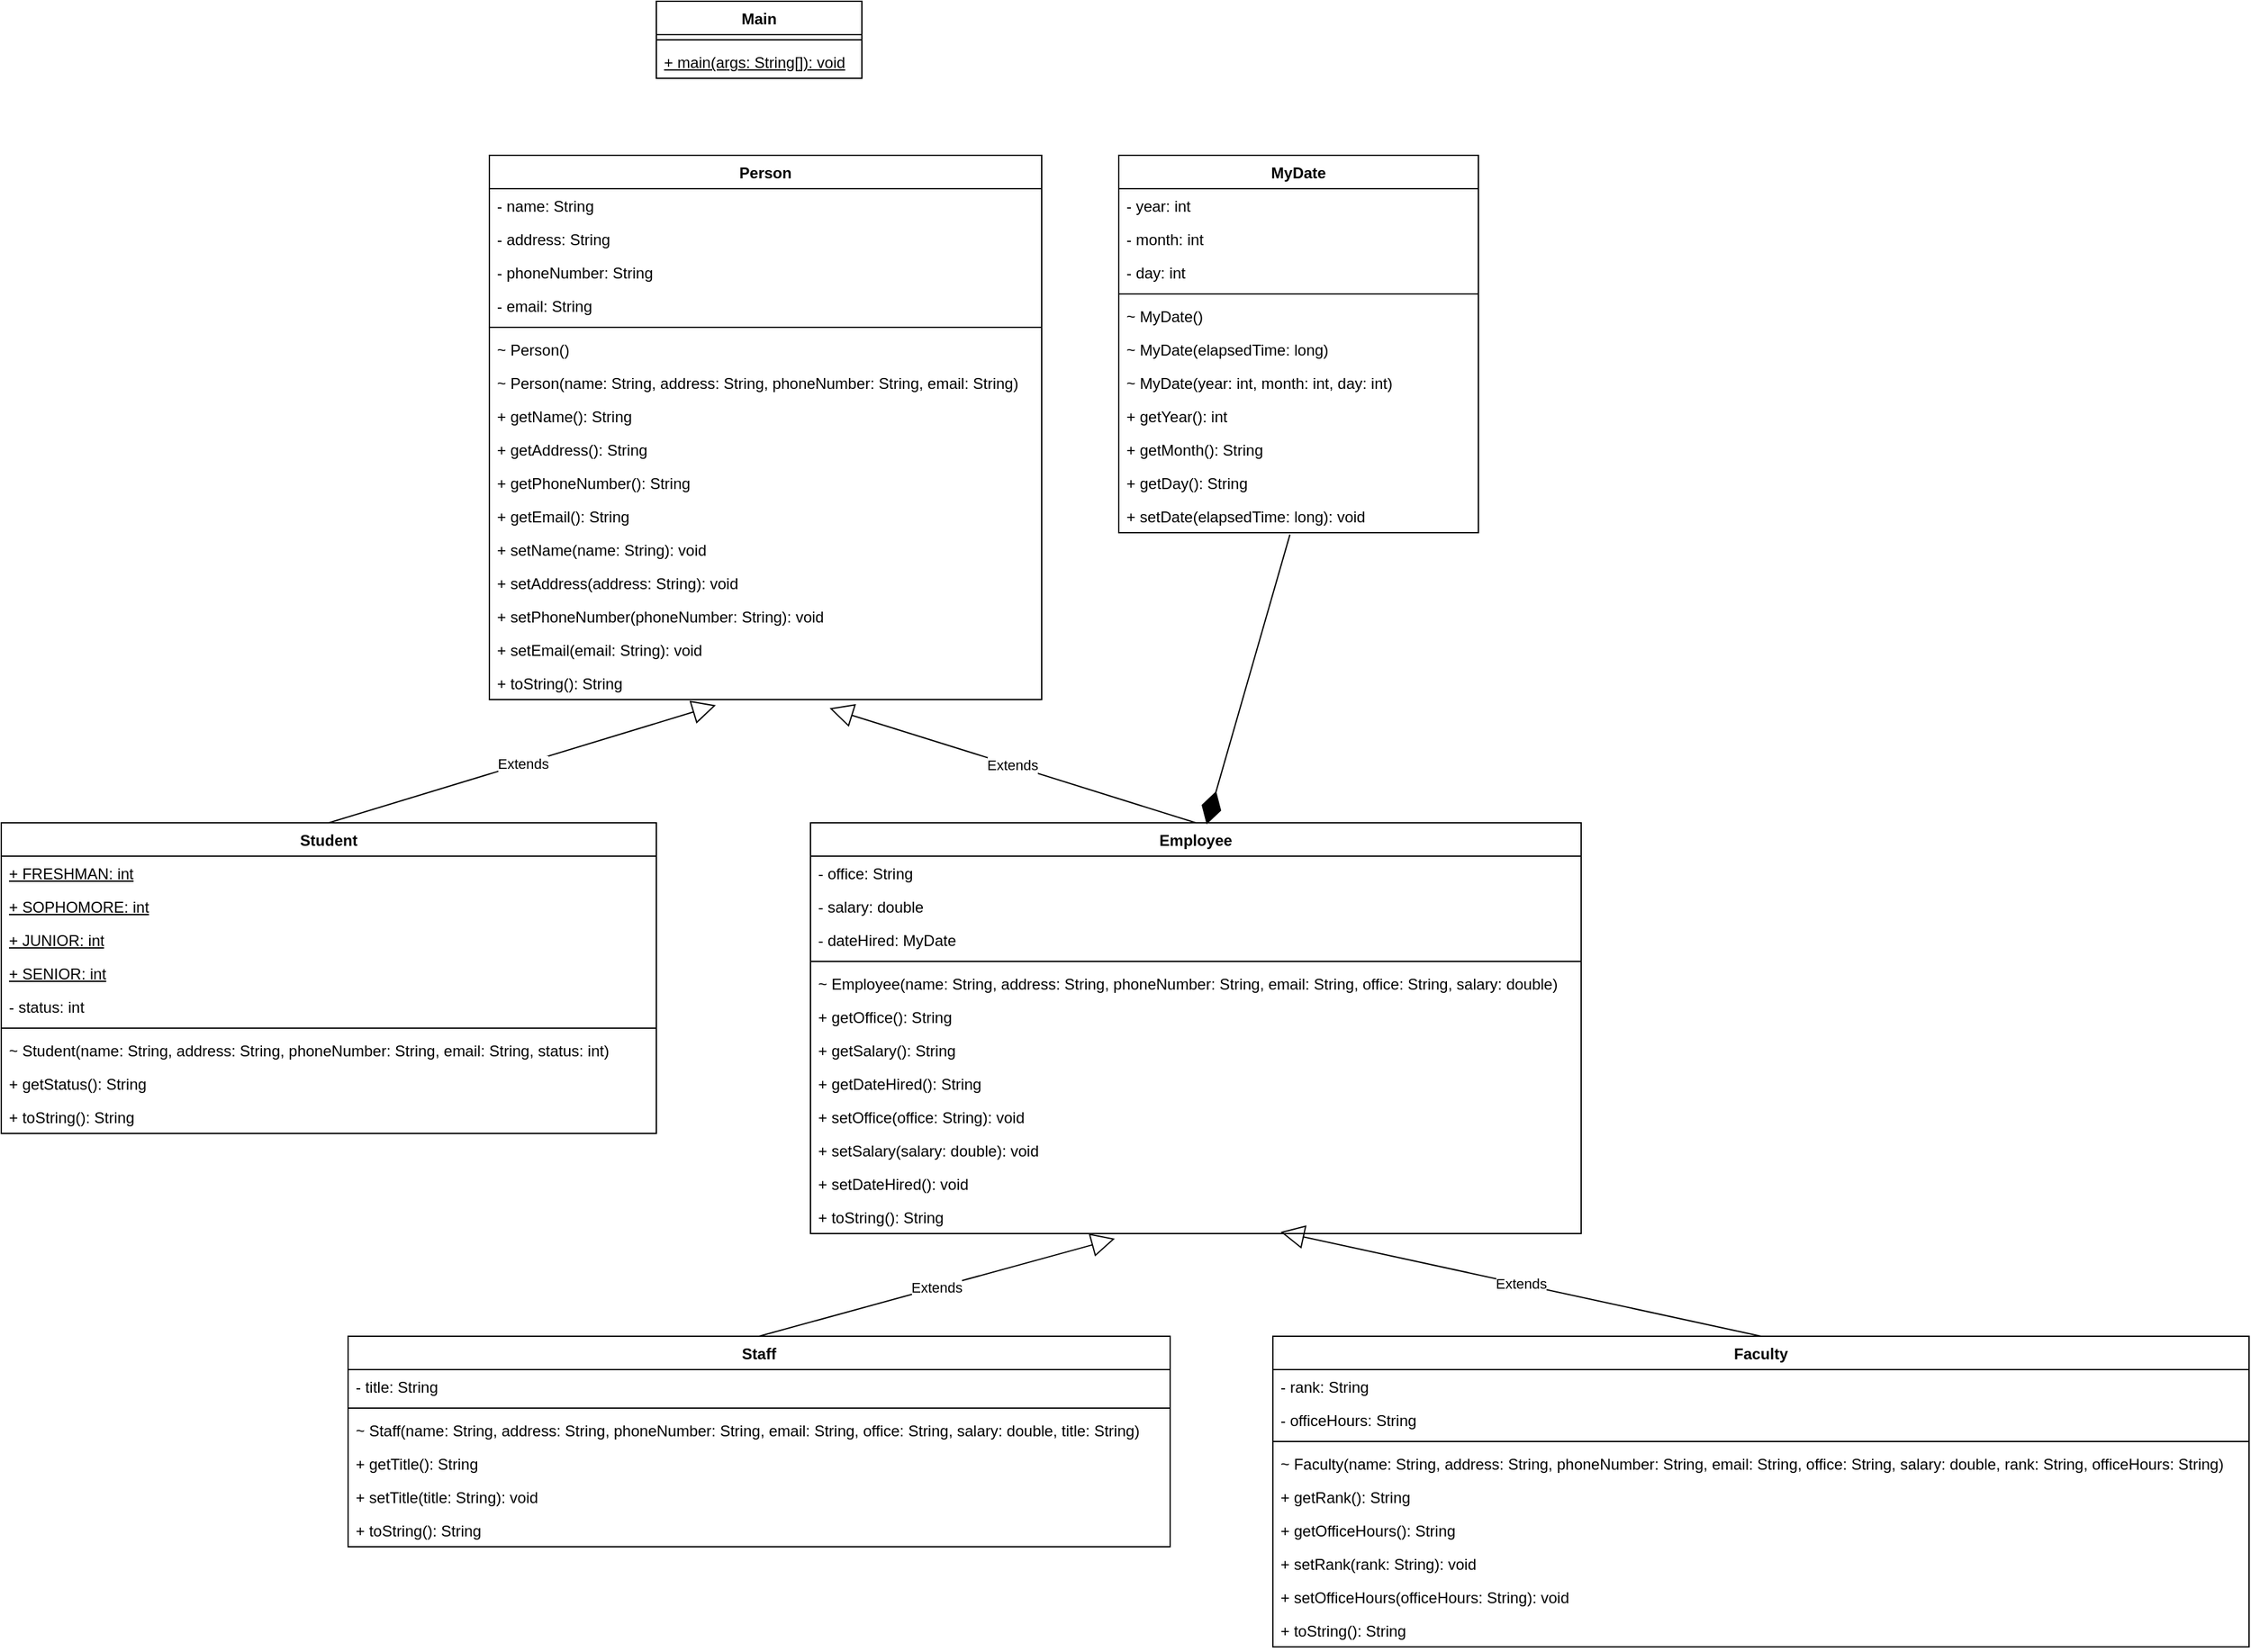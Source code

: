 <mxfile version="22.1.0" type="github">
  <diagram id="C5RBs43oDa-KdzZeNtuy" name="Page-1">
    <mxGraphModel dx="3827" dy="2789" grid="1" gridSize="10" guides="1" tooltips="1" connect="1" arrows="1" fold="1" page="1" pageScale="1" pageWidth="827" pageHeight="1169" math="0" shadow="0">
      <root>
        <mxCell id="WIyWlLk6GJQsqaUBKTNV-0" />
        <mxCell id="WIyWlLk6GJQsqaUBKTNV-1" parent="WIyWlLk6GJQsqaUBKTNV-0" />
        <mxCell id="v9OmVs_Q9P1-ccWRNKSH-2" value="Main" style="swimlane;fontStyle=1;align=center;verticalAlign=top;childLayout=stackLayout;horizontal=1;startSize=26;horizontalStack=0;resizeParent=1;resizeParentMax=0;resizeLast=0;collapsible=1;marginBottom=0;whiteSpace=wrap;html=1;" vertex="1" parent="WIyWlLk6GJQsqaUBKTNV-1">
          <mxGeometry x="280" y="-1160" width="160" height="60" as="geometry" />
        </mxCell>
        <mxCell id="v9OmVs_Q9P1-ccWRNKSH-4" value="" style="line;strokeWidth=1;fillColor=none;align=left;verticalAlign=middle;spacingTop=-1;spacingLeft=3;spacingRight=3;rotatable=0;labelPosition=right;points=[];portConstraint=eastwest;strokeColor=inherit;" vertex="1" parent="v9OmVs_Q9P1-ccWRNKSH-2">
          <mxGeometry y="26" width="160" height="8" as="geometry" />
        </mxCell>
        <mxCell id="v9OmVs_Q9P1-ccWRNKSH-5" value="&lt;u&gt;+ main(args: String[]): void&lt;/u&gt;" style="text;strokeColor=none;fillColor=none;align=left;verticalAlign=top;spacingLeft=4;spacingRight=4;overflow=hidden;rotatable=0;points=[[0,0.5],[1,0.5]];portConstraint=eastwest;whiteSpace=wrap;html=1;" vertex="1" parent="v9OmVs_Q9P1-ccWRNKSH-2">
          <mxGeometry y="34" width="160" height="26" as="geometry" />
        </mxCell>
        <mxCell id="v9OmVs_Q9P1-ccWRNKSH-7" value="MyDate" style="swimlane;fontStyle=1;align=center;verticalAlign=top;childLayout=stackLayout;horizontal=1;startSize=26;horizontalStack=0;resizeParent=1;resizeParentMax=0;resizeLast=0;collapsible=1;marginBottom=0;whiteSpace=wrap;html=1;" vertex="1" parent="WIyWlLk6GJQsqaUBKTNV-1">
          <mxGeometry x="640" y="-1040" width="280" height="294" as="geometry" />
        </mxCell>
        <mxCell id="v9OmVs_Q9P1-ccWRNKSH-8" value="- year: int" style="text;strokeColor=none;fillColor=none;align=left;verticalAlign=top;spacingLeft=4;spacingRight=4;overflow=hidden;rotatable=0;points=[[0,0.5],[1,0.5]];portConstraint=eastwest;whiteSpace=wrap;html=1;" vertex="1" parent="v9OmVs_Q9P1-ccWRNKSH-7">
          <mxGeometry y="26" width="280" height="26" as="geometry" />
        </mxCell>
        <mxCell id="v9OmVs_Q9P1-ccWRNKSH-11" value="- month: int" style="text;strokeColor=none;fillColor=none;align=left;verticalAlign=top;spacingLeft=4;spacingRight=4;overflow=hidden;rotatable=0;points=[[0,0.5],[1,0.5]];portConstraint=eastwest;whiteSpace=wrap;html=1;" vertex="1" parent="v9OmVs_Q9P1-ccWRNKSH-7">
          <mxGeometry y="52" width="280" height="26" as="geometry" />
        </mxCell>
        <mxCell id="v9OmVs_Q9P1-ccWRNKSH-12" value="- day: int" style="text;strokeColor=none;fillColor=none;align=left;verticalAlign=top;spacingLeft=4;spacingRight=4;overflow=hidden;rotatable=0;points=[[0,0.5],[1,0.5]];portConstraint=eastwest;whiteSpace=wrap;html=1;" vertex="1" parent="v9OmVs_Q9P1-ccWRNKSH-7">
          <mxGeometry y="78" width="280" height="26" as="geometry" />
        </mxCell>
        <mxCell id="v9OmVs_Q9P1-ccWRNKSH-9" value="" style="line;strokeWidth=1;fillColor=none;align=left;verticalAlign=middle;spacingTop=-1;spacingLeft=3;spacingRight=3;rotatable=0;labelPosition=right;points=[];portConstraint=eastwest;strokeColor=inherit;" vertex="1" parent="v9OmVs_Q9P1-ccWRNKSH-7">
          <mxGeometry y="104" width="280" height="8" as="geometry" />
        </mxCell>
        <mxCell id="v9OmVs_Q9P1-ccWRNKSH-10" value="~ MyDate()" style="text;strokeColor=none;fillColor=none;align=left;verticalAlign=top;spacingLeft=4;spacingRight=4;overflow=hidden;rotatable=0;points=[[0,0.5],[1,0.5]];portConstraint=eastwest;whiteSpace=wrap;html=1;" vertex="1" parent="v9OmVs_Q9P1-ccWRNKSH-7">
          <mxGeometry y="112" width="280" height="26" as="geometry" />
        </mxCell>
        <mxCell id="v9OmVs_Q9P1-ccWRNKSH-13" value="~ MyDate(elapsedTime: long)" style="text;strokeColor=none;fillColor=none;align=left;verticalAlign=top;spacingLeft=4;spacingRight=4;overflow=hidden;rotatable=0;points=[[0,0.5],[1,0.5]];portConstraint=eastwest;whiteSpace=wrap;html=1;" vertex="1" parent="v9OmVs_Q9P1-ccWRNKSH-7">
          <mxGeometry y="138" width="280" height="26" as="geometry" />
        </mxCell>
        <mxCell id="v9OmVs_Q9P1-ccWRNKSH-14" value="~ MyDate(year: int, month: int, day: int)" style="text;strokeColor=none;fillColor=none;align=left;verticalAlign=top;spacingLeft=4;spacingRight=4;overflow=hidden;rotatable=0;points=[[0,0.5],[1,0.5]];portConstraint=eastwest;whiteSpace=wrap;html=1;" vertex="1" parent="v9OmVs_Q9P1-ccWRNKSH-7">
          <mxGeometry y="164" width="280" height="26" as="geometry" />
        </mxCell>
        <mxCell id="v9OmVs_Q9P1-ccWRNKSH-15" value="+ getYear(): int" style="text;strokeColor=none;fillColor=none;align=left;verticalAlign=top;spacingLeft=4;spacingRight=4;overflow=hidden;rotatable=0;points=[[0,0.5],[1,0.5]];portConstraint=eastwest;whiteSpace=wrap;html=1;" vertex="1" parent="v9OmVs_Q9P1-ccWRNKSH-7">
          <mxGeometry y="190" width="280" height="26" as="geometry" />
        </mxCell>
        <mxCell id="v9OmVs_Q9P1-ccWRNKSH-16" value="+ getMonth(): String" style="text;strokeColor=none;fillColor=none;align=left;verticalAlign=top;spacingLeft=4;spacingRight=4;overflow=hidden;rotatable=0;points=[[0,0.5],[1,0.5]];portConstraint=eastwest;whiteSpace=wrap;html=1;" vertex="1" parent="v9OmVs_Q9P1-ccWRNKSH-7">
          <mxGeometry y="216" width="280" height="26" as="geometry" />
        </mxCell>
        <mxCell id="v9OmVs_Q9P1-ccWRNKSH-17" value="+ getDay(): String" style="text;strokeColor=none;fillColor=none;align=left;verticalAlign=top;spacingLeft=4;spacingRight=4;overflow=hidden;rotatable=0;points=[[0,0.5],[1,0.5]];portConstraint=eastwest;whiteSpace=wrap;html=1;" vertex="1" parent="v9OmVs_Q9P1-ccWRNKSH-7">
          <mxGeometry y="242" width="280" height="26" as="geometry" />
        </mxCell>
        <mxCell id="v9OmVs_Q9P1-ccWRNKSH-18" value="+ setDate(elapsedTime: long): void" style="text;strokeColor=none;fillColor=none;align=left;verticalAlign=top;spacingLeft=4;spacingRight=4;overflow=hidden;rotatable=0;points=[[0,0.5],[1,0.5]];portConstraint=eastwest;whiteSpace=wrap;html=1;" vertex="1" parent="v9OmVs_Q9P1-ccWRNKSH-7">
          <mxGeometry y="268" width="280" height="26" as="geometry" />
        </mxCell>
        <mxCell id="v9OmVs_Q9P1-ccWRNKSH-20" value="Person" style="swimlane;fontStyle=1;align=center;verticalAlign=top;childLayout=stackLayout;horizontal=1;startSize=26;horizontalStack=0;resizeParent=1;resizeParentMax=0;resizeLast=0;collapsible=1;marginBottom=0;whiteSpace=wrap;html=1;" vertex="1" parent="WIyWlLk6GJQsqaUBKTNV-1">
          <mxGeometry x="150" y="-1040" width="430" height="424" as="geometry" />
        </mxCell>
        <mxCell id="v9OmVs_Q9P1-ccWRNKSH-21" value="- name: String" style="text;strokeColor=none;fillColor=none;align=left;verticalAlign=top;spacingLeft=4;spacingRight=4;overflow=hidden;rotatable=0;points=[[0,0.5],[1,0.5]];portConstraint=eastwest;whiteSpace=wrap;html=1;" vertex="1" parent="v9OmVs_Q9P1-ccWRNKSH-20">
          <mxGeometry y="26" width="430" height="26" as="geometry" />
        </mxCell>
        <mxCell id="v9OmVs_Q9P1-ccWRNKSH-24" value="- address: String" style="text;strokeColor=none;fillColor=none;align=left;verticalAlign=top;spacingLeft=4;spacingRight=4;overflow=hidden;rotatable=0;points=[[0,0.5],[1,0.5]];portConstraint=eastwest;whiteSpace=wrap;html=1;" vertex="1" parent="v9OmVs_Q9P1-ccWRNKSH-20">
          <mxGeometry y="52" width="430" height="26" as="geometry" />
        </mxCell>
        <mxCell id="v9OmVs_Q9P1-ccWRNKSH-26" value="- phoneNumber: String" style="text;strokeColor=none;fillColor=none;align=left;verticalAlign=top;spacingLeft=4;spacingRight=4;overflow=hidden;rotatable=0;points=[[0,0.5],[1,0.5]];portConstraint=eastwest;whiteSpace=wrap;html=1;" vertex="1" parent="v9OmVs_Q9P1-ccWRNKSH-20">
          <mxGeometry y="78" width="430" height="26" as="geometry" />
        </mxCell>
        <mxCell id="v9OmVs_Q9P1-ccWRNKSH-25" value="- email: String" style="text;strokeColor=none;fillColor=none;align=left;verticalAlign=top;spacingLeft=4;spacingRight=4;overflow=hidden;rotatable=0;points=[[0,0.5],[1,0.5]];portConstraint=eastwest;whiteSpace=wrap;html=1;" vertex="1" parent="v9OmVs_Q9P1-ccWRNKSH-20">
          <mxGeometry y="104" width="430" height="26" as="geometry" />
        </mxCell>
        <mxCell id="v9OmVs_Q9P1-ccWRNKSH-22" value="" style="line;strokeWidth=1;fillColor=none;align=left;verticalAlign=middle;spacingTop=-1;spacingLeft=3;spacingRight=3;rotatable=0;labelPosition=right;points=[];portConstraint=eastwest;strokeColor=inherit;" vertex="1" parent="v9OmVs_Q9P1-ccWRNKSH-20">
          <mxGeometry y="130" width="430" height="8" as="geometry" />
        </mxCell>
        <mxCell id="v9OmVs_Q9P1-ccWRNKSH-23" value="~ Person()" style="text;strokeColor=none;fillColor=none;align=left;verticalAlign=top;spacingLeft=4;spacingRight=4;overflow=hidden;rotatable=0;points=[[0,0.5],[1,0.5]];portConstraint=eastwest;whiteSpace=wrap;html=1;" vertex="1" parent="v9OmVs_Q9P1-ccWRNKSH-20">
          <mxGeometry y="138" width="430" height="26" as="geometry" />
        </mxCell>
        <mxCell id="v9OmVs_Q9P1-ccWRNKSH-27" value="~ Person(name: String, address: String, phoneNumber: String, email: String)" style="text;strokeColor=none;fillColor=none;align=left;verticalAlign=top;spacingLeft=4;spacingRight=4;overflow=hidden;rotatable=0;points=[[0,0.5],[1,0.5]];portConstraint=eastwest;whiteSpace=wrap;html=1;" vertex="1" parent="v9OmVs_Q9P1-ccWRNKSH-20">
          <mxGeometry y="164" width="430" height="26" as="geometry" />
        </mxCell>
        <mxCell id="v9OmVs_Q9P1-ccWRNKSH-28" value="+ getName(): String" style="text;strokeColor=none;fillColor=none;align=left;verticalAlign=top;spacingLeft=4;spacingRight=4;overflow=hidden;rotatable=0;points=[[0,0.5],[1,0.5]];portConstraint=eastwest;whiteSpace=wrap;html=1;" vertex="1" parent="v9OmVs_Q9P1-ccWRNKSH-20">
          <mxGeometry y="190" width="430" height="26" as="geometry" />
        </mxCell>
        <mxCell id="v9OmVs_Q9P1-ccWRNKSH-29" value="+ getAddress(): String" style="text;strokeColor=none;fillColor=none;align=left;verticalAlign=top;spacingLeft=4;spacingRight=4;overflow=hidden;rotatable=0;points=[[0,0.5],[1,0.5]];portConstraint=eastwest;whiteSpace=wrap;html=1;" vertex="1" parent="v9OmVs_Q9P1-ccWRNKSH-20">
          <mxGeometry y="216" width="430" height="26" as="geometry" />
        </mxCell>
        <mxCell id="v9OmVs_Q9P1-ccWRNKSH-30" value="+ getPhoneNumber(): String" style="text;strokeColor=none;fillColor=none;align=left;verticalAlign=top;spacingLeft=4;spacingRight=4;overflow=hidden;rotatable=0;points=[[0,0.5],[1,0.5]];portConstraint=eastwest;whiteSpace=wrap;html=1;" vertex="1" parent="v9OmVs_Q9P1-ccWRNKSH-20">
          <mxGeometry y="242" width="430" height="26" as="geometry" />
        </mxCell>
        <mxCell id="v9OmVs_Q9P1-ccWRNKSH-31" value="+ getEmail(): String" style="text;strokeColor=none;fillColor=none;align=left;verticalAlign=top;spacingLeft=4;spacingRight=4;overflow=hidden;rotatable=0;points=[[0,0.5],[1,0.5]];portConstraint=eastwest;whiteSpace=wrap;html=1;" vertex="1" parent="v9OmVs_Q9P1-ccWRNKSH-20">
          <mxGeometry y="268" width="430" height="26" as="geometry" />
        </mxCell>
        <mxCell id="v9OmVs_Q9P1-ccWRNKSH-32" value="+ setName(name: String): void" style="text;strokeColor=none;fillColor=none;align=left;verticalAlign=top;spacingLeft=4;spacingRight=4;overflow=hidden;rotatable=0;points=[[0,0.5],[1,0.5]];portConstraint=eastwest;whiteSpace=wrap;html=1;" vertex="1" parent="v9OmVs_Q9P1-ccWRNKSH-20">
          <mxGeometry y="294" width="430" height="26" as="geometry" />
        </mxCell>
        <mxCell id="v9OmVs_Q9P1-ccWRNKSH-33" value="+ setAddress(address: String): void" style="text;strokeColor=none;fillColor=none;align=left;verticalAlign=top;spacingLeft=4;spacingRight=4;overflow=hidden;rotatable=0;points=[[0,0.5],[1,0.5]];portConstraint=eastwest;whiteSpace=wrap;html=1;" vertex="1" parent="v9OmVs_Q9P1-ccWRNKSH-20">
          <mxGeometry y="320" width="430" height="26" as="geometry" />
        </mxCell>
        <mxCell id="v9OmVs_Q9P1-ccWRNKSH-34" value="+ setPhoneNumber(phoneNumber: String): void&lt;span style=&quot;white-space: pre;&quot;&gt;&#x9;&lt;/span&gt;" style="text;strokeColor=none;fillColor=none;align=left;verticalAlign=top;spacingLeft=4;spacingRight=4;overflow=hidden;rotatable=0;points=[[0,0.5],[1,0.5]];portConstraint=eastwest;whiteSpace=wrap;html=1;" vertex="1" parent="v9OmVs_Q9P1-ccWRNKSH-20">
          <mxGeometry y="346" width="430" height="26" as="geometry" />
        </mxCell>
        <mxCell id="v9OmVs_Q9P1-ccWRNKSH-35" value="+ setEmail(email: String): void" style="text;strokeColor=none;fillColor=none;align=left;verticalAlign=top;spacingLeft=4;spacingRight=4;overflow=hidden;rotatable=0;points=[[0,0.5],[1,0.5]];portConstraint=eastwest;whiteSpace=wrap;html=1;" vertex="1" parent="v9OmVs_Q9P1-ccWRNKSH-20">
          <mxGeometry y="372" width="430" height="26" as="geometry" />
        </mxCell>
        <mxCell id="v9OmVs_Q9P1-ccWRNKSH-36" value="+ toString(): String" style="text;strokeColor=none;fillColor=none;align=left;verticalAlign=top;spacingLeft=4;spacingRight=4;overflow=hidden;rotatable=0;points=[[0,0.5],[1,0.5]];portConstraint=eastwest;whiteSpace=wrap;html=1;" vertex="1" parent="v9OmVs_Q9P1-ccWRNKSH-20">
          <mxGeometry y="398" width="430" height="26" as="geometry" />
        </mxCell>
        <mxCell id="v9OmVs_Q9P1-ccWRNKSH-37" value="Student" style="swimlane;fontStyle=1;align=center;verticalAlign=top;childLayout=stackLayout;horizontal=1;startSize=26;horizontalStack=0;resizeParent=1;resizeParentMax=0;resizeLast=0;collapsible=1;marginBottom=0;whiteSpace=wrap;html=1;" vertex="1" parent="WIyWlLk6GJQsqaUBKTNV-1">
          <mxGeometry x="-230" y="-520" width="510" height="242" as="geometry" />
        </mxCell>
        <mxCell id="v9OmVs_Q9P1-ccWRNKSH-38" value="&lt;u&gt;+ FRESHMAN: int&lt;/u&gt;" style="text;strokeColor=none;fillColor=none;align=left;verticalAlign=top;spacingLeft=4;spacingRight=4;overflow=hidden;rotatable=0;points=[[0,0.5],[1,0.5]];portConstraint=eastwest;whiteSpace=wrap;html=1;" vertex="1" parent="v9OmVs_Q9P1-ccWRNKSH-37">
          <mxGeometry y="26" width="510" height="26" as="geometry" />
        </mxCell>
        <mxCell id="v9OmVs_Q9P1-ccWRNKSH-39" value="&lt;u style=&quot;border-color: var(--border-color);&quot;&gt;+ SOPHOMORE: int&lt;/u&gt;" style="text;strokeColor=none;fillColor=none;align=left;verticalAlign=top;spacingLeft=4;spacingRight=4;overflow=hidden;rotatable=0;points=[[0,0.5],[1,0.5]];portConstraint=eastwest;whiteSpace=wrap;html=1;" vertex="1" parent="v9OmVs_Q9P1-ccWRNKSH-37">
          <mxGeometry y="52" width="510" height="26" as="geometry" />
        </mxCell>
        <mxCell id="v9OmVs_Q9P1-ccWRNKSH-40" value="&lt;u style=&quot;border-color: var(--border-color);&quot;&gt;+ JUNIOR: int&lt;/u&gt;" style="text;strokeColor=none;fillColor=none;align=left;verticalAlign=top;spacingLeft=4;spacingRight=4;overflow=hidden;rotatable=0;points=[[0,0.5],[1,0.5]];portConstraint=eastwest;whiteSpace=wrap;html=1;" vertex="1" parent="v9OmVs_Q9P1-ccWRNKSH-37">
          <mxGeometry y="78" width="510" height="26" as="geometry" />
        </mxCell>
        <mxCell id="v9OmVs_Q9P1-ccWRNKSH-41" value="&lt;u style=&quot;border-color: var(--border-color);&quot;&gt;+ SENIOR: int&lt;/u&gt;" style="text;strokeColor=none;fillColor=none;align=left;verticalAlign=top;spacingLeft=4;spacingRight=4;overflow=hidden;rotatable=0;points=[[0,0.5],[1,0.5]];portConstraint=eastwest;whiteSpace=wrap;html=1;" vertex="1" parent="v9OmVs_Q9P1-ccWRNKSH-37">
          <mxGeometry y="104" width="510" height="26" as="geometry" />
        </mxCell>
        <mxCell id="v9OmVs_Q9P1-ccWRNKSH-54" value="- status: int" style="text;strokeColor=none;fillColor=none;align=left;verticalAlign=top;spacingLeft=4;spacingRight=4;overflow=hidden;rotatable=0;points=[[0,0.5],[1,0.5]];portConstraint=eastwest;whiteSpace=wrap;html=1;" vertex="1" parent="v9OmVs_Q9P1-ccWRNKSH-37">
          <mxGeometry y="130" width="510" height="26" as="geometry" />
        </mxCell>
        <mxCell id="v9OmVs_Q9P1-ccWRNKSH-42" value="" style="line;strokeWidth=1;fillColor=none;align=left;verticalAlign=middle;spacingTop=-1;spacingLeft=3;spacingRight=3;rotatable=0;labelPosition=right;points=[];portConstraint=eastwest;strokeColor=inherit;" vertex="1" parent="v9OmVs_Q9P1-ccWRNKSH-37">
          <mxGeometry y="156" width="510" height="8" as="geometry" />
        </mxCell>
        <mxCell id="v9OmVs_Q9P1-ccWRNKSH-44" value="~ Student(name: String, address: String, phoneNumber: String, email: String, status: int)" style="text;strokeColor=none;fillColor=none;align=left;verticalAlign=top;spacingLeft=4;spacingRight=4;overflow=hidden;rotatable=0;points=[[0,0.5],[1,0.5]];portConstraint=eastwest;whiteSpace=wrap;html=1;" vertex="1" parent="v9OmVs_Q9P1-ccWRNKSH-37">
          <mxGeometry y="164" width="510" height="26" as="geometry" />
        </mxCell>
        <mxCell id="v9OmVs_Q9P1-ccWRNKSH-45" value="+ getStatus(): String" style="text;strokeColor=none;fillColor=none;align=left;verticalAlign=top;spacingLeft=4;spacingRight=4;overflow=hidden;rotatable=0;points=[[0,0.5],[1,0.5]];portConstraint=eastwest;whiteSpace=wrap;html=1;" vertex="1" parent="v9OmVs_Q9P1-ccWRNKSH-37">
          <mxGeometry y="190" width="510" height="26" as="geometry" />
        </mxCell>
        <mxCell id="v9OmVs_Q9P1-ccWRNKSH-56" value="+ toString(): String" style="text;strokeColor=none;fillColor=none;align=left;verticalAlign=top;spacingLeft=4;spacingRight=4;overflow=hidden;rotatable=0;points=[[0,0.5],[1,0.5]];portConstraint=eastwest;whiteSpace=wrap;html=1;" vertex="1" parent="v9OmVs_Q9P1-ccWRNKSH-37">
          <mxGeometry y="216" width="510" height="26" as="geometry" />
        </mxCell>
        <mxCell id="v9OmVs_Q9P1-ccWRNKSH-57" value="Employee" style="swimlane;fontStyle=1;align=center;verticalAlign=top;childLayout=stackLayout;horizontal=1;startSize=26;horizontalStack=0;resizeParent=1;resizeParentMax=0;resizeLast=0;collapsible=1;marginBottom=0;whiteSpace=wrap;html=1;" vertex="1" parent="WIyWlLk6GJQsqaUBKTNV-1">
          <mxGeometry x="400" y="-520" width="600" height="320" as="geometry" />
        </mxCell>
        <mxCell id="v9OmVs_Q9P1-ccWRNKSH-62" value="- office: String" style="text;strokeColor=none;fillColor=none;align=left;verticalAlign=top;spacingLeft=4;spacingRight=4;overflow=hidden;rotatable=0;points=[[0,0.5],[1,0.5]];portConstraint=eastwest;whiteSpace=wrap;html=1;" vertex="1" parent="v9OmVs_Q9P1-ccWRNKSH-57">
          <mxGeometry y="26" width="600" height="26" as="geometry" />
        </mxCell>
        <mxCell id="v9OmVs_Q9P1-ccWRNKSH-67" value="- salary: double" style="text;strokeColor=none;fillColor=none;align=left;verticalAlign=top;spacingLeft=4;spacingRight=4;overflow=hidden;rotatable=0;points=[[0,0.5],[1,0.5]];portConstraint=eastwest;whiteSpace=wrap;html=1;" vertex="1" parent="v9OmVs_Q9P1-ccWRNKSH-57">
          <mxGeometry y="52" width="600" height="26" as="geometry" />
        </mxCell>
        <mxCell id="v9OmVs_Q9P1-ccWRNKSH-68" value="- dateHired: MyDate" style="text;strokeColor=none;fillColor=none;align=left;verticalAlign=top;spacingLeft=4;spacingRight=4;overflow=hidden;rotatable=0;points=[[0,0.5],[1,0.5]];portConstraint=eastwest;whiteSpace=wrap;html=1;" vertex="1" parent="v9OmVs_Q9P1-ccWRNKSH-57">
          <mxGeometry y="78" width="600" height="26" as="geometry" />
        </mxCell>
        <mxCell id="v9OmVs_Q9P1-ccWRNKSH-63" value="" style="line;strokeWidth=1;fillColor=none;align=left;verticalAlign=middle;spacingTop=-1;spacingLeft=3;spacingRight=3;rotatable=0;labelPosition=right;points=[];portConstraint=eastwest;strokeColor=inherit;" vertex="1" parent="v9OmVs_Q9P1-ccWRNKSH-57">
          <mxGeometry y="104" width="600" height="8" as="geometry" />
        </mxCell>
        <mxCell id="v9OmVs_Q9P1-ccWRNKSH-64" value="~ Employee(name: String, address: String, phoneNumber: String, email: String, office: String, salary: double)" style="text;strokeColor=none;fillColor=none;align=left;verticalAlign=top;spacingLeft=4;spacingRight=4;overflow=hidden;rotatable=0;points=[[0,0.5],[1,0.5]];portConstraint=eastwest;whiteSpace=wrap;html=1;" vertex="1" parent="v9OmVs_Q9P1-ccWRNKSH-57">
          <mxGeometry y="112" width="600" height="26" as="geometry" />
        </mxCell>
        <mxCell id="v9OmVs_Q9P1-ccWRNKSH-65" value="+ getOffice(): String" style="text;strokeColor=none;fillColor=none;align=left;verticalAlign=top;spacingLeft=4;spacingRight=4;overflow=hidden;rotatable=0;points=[[0,0.5],[1,0.5]];portConstraint=eastwest;whiteSpace=wrap;html=1;" vertex="1" parent="v9OmVs_Q9P1-ccWRNKSH-57">
          <mxGeometry y="138" width="600" height="26" as="geometry" />
        </mxCell>
        <mxCell id="v9OmVs_Q9P1-ccWRNKSH-69" value="+ getSalary(): String" style="text;strokeColor=none;fillColor=none;align=left;verticalAlign=top;spacingLeft=4;spacingRight=4;overflow=hidden;rotatable=0;points=[[0,0.5],[1,0.5]];portConstraint=eastwest;whiteSpace=wrap;html=1;" vertex="1" parent="v9OmVs_Q9P1-ccWRNKSH-57">
          <mxGeometry y="164" width="600" height="26" as="geometry" />
        </mxCell>
        <mxCell id="v9OmVs_Q9P1-ccWRNKSH-70" value="+ getDateHired(): String" style="text;strokeColor=none;fillColor=none;align=left;verticalAlign=top;spacingLeft=4;spacingRight=4;overflow=hidden;rotatable=0;points=[[0,0.5],[1,0.5]];portConstraint=eastwest;whiteSpace=wrap;html=1;" vertex="1" parent="v9OmVs_Q9P1-ccWRNKSH-57">
          <mxGeometry y="190" width="600" height="26" as="geometry" />
        </mxCell>
        <mxCell id="v9OmVs_Q9P1-ccWRNKSH-71" value="+ setOffice(office: String): void" style="text;strokeColor=none;fillColor=none;align=left;verticalAlign=top;spacingLeft=4;spacingRight=4;overflow=hidden;rotatable=0;points=[[0,0.5],[1,0.5]];portConstraint=eastwest;whiteSpace=wrap;html=1;" vertex="1" parent="v9OmVs_Q9P1-ccWRNKSH-57">
          <mxGeometry y="216" width="600" height="26" as="geometry" />
        </mxCell>
        <mxCell id="v9OmVs_Q9P1-ccWRNKSH-94" value="+ setSalary(salary: double): void" style="text;strokeColor=none;fillColor=none;align=left;verticalAlign=top;spacingLeft=4;spacingRight=4;overflow=hidden;rotatable=0;points=[[0,0.5],[1,0.5]];portConstraint=eastwest;whiteSpace=wrap;html=1;" vertex="1" parent="v9OmVs_Q9P1-ccWRNKSH-57">
          <mxGeometry y="242" width="600" height="26" as="geometry" />
        </mxCell>
        <mxCell id="v9OmVs_Q9P1-ccWRNKSH-95" value="+ setDateHired(): void" style="text;strokeColor=none;fillColor=none;align=left;verticalAlign=top;spacingLeft=4;spacingRight=4;overflow=hidden;rotatable=0;points=[[0,0.5],[1,0.5]];portConstraint=eastwest;whiteSpace=wrap;html=1;" vertex="1" parent="v9OmVs_Q9P1-ccWRNKSH-57">
          <mxGeometry y="268" width="600" height="26" as="geometry" />
        </mxCell>
        <mxCell id="v9OmVs_Q9P1-ccWRNKSH-66" value="+ toString(): String" style="text;strokeColor=none;fillColor=none;align=left;verticalAlign=top;spacingLeft=4;spacingRight=4;overflow=hidden;rotatable=0;points=[[0,0.5],[1,0.5]];portConstraint=eastwest;whiteSpace=wrap;html=1;" vertex="1" parent="v9OmVs_Q9P1-ccWRNKSH-57">
          <mxGeometry y="294" width="600" height="26" as="geometry" />
        </mxCell>
        <mxCell id="v9OmVs_Q9P1-ccWRNKSH-96" value="Staff" style="swimlane;fontStyle=1;align=center;verticalAlign=top;childLayout=stackLayout;horizontal=1;startSize=26;horizontalStack=0;resizeParent=1;resizeParentMax=0;resizeLast=0;collapsible=1;marginBottom=0;whiteSpace=wrap;html=1;" vertex="1" parent="WIyWlLk6GJQsqaUBKTNV-1">
          <mxGeometry x="40" y="-120" width="640" height="164" as="geometry" />
        </mxCell>
        <mxCell id="v9OmVs_Q9P1-ccWRNKSH-97" value="- title: String" style="text;strokeColor=none;fillColor=none;align=left;verticalAlign=top;spacingLeft=4;spacingRight=4;overflow=hidden;rotatable=0;points=[[0,0.5],[1,0.5]];portConstraint=eastwest;whiteSpace=wrap;html=1;" vertex="1" parent="v9OmVs_Q9P1-ccWRNKSH-96">
          <mxGeometry y="26" width="640" height="26" as="geometry" />
        </mxCell>
        <mxCell id="v9OmVs_Q9P1-ccWRNKSH-100" value="" style="line;strokeWidth=1;fillColor=none;align=left;verticalAlign=middle;spacingTop=-1;spacingLeft=3;spacingRight=3;rotatable=0;labelPosition=right;points=[];portConstraint=eastwest;strokeColor=inherit;" vertex="1" parent="v9OmVs_Q9P1-ccWRNKSH-96">
          <mxGeometry y="52" width="640" height="8" as="geometry" />
        </mxCell>
        <mxCell id="v9OmVs_Q9P1-ccWRNKSH-101" value="~ Staff(name: String, address: String, phoneNumber: String, email: String, office: String, salary: double, title: String)" style="text;strokeColor=none;fillColor=none;align=left;verticalAlign=top;spacingLeft=4;spacingRight=4;overflow=hidden;rotatable=0;points=[[0,0.5],[1,0.5]];portConstraint=eastwest;whiteSpace=wrap;html=1;" vertex="1" parent="v9OmVs_Q9P1-ccWRNKSH-96">
          <mxGeometry y="60" width="640" height="26" as="geometry" />
        </mxCell>
        <mxCell id="v9OmVs_Q9P1-ccWRNKSH-102" value="+ getTitle(): String" style="text;strokeColor=none;fillColor=none;align=left;verticalAlign=top;spacingLeft=4;spacingRight=4;overflow=hidden;rotatable=0;points=[[0,0.5],[1,0.5]];portConstraint=eastwest;whiteSpace=wrap;html=1;" vertex="1" parent="v9OmVs_Q9P1-ccWRNKSH-96">
          <mxGeometry y="86" width="640" height="26" as="geometry" />
        </mxCell>
        <mxCell id="v9OmVs_Q9P1-ccWRNKSH-105" value="+ setTitle(title: String): void" style="text;strokeColor=none;fillColor=none;align=left;verticalAlign=top;spacingLeft=4;spacingRight=4;overflow=hidden;rotatable=0;points=[[0,0.5],[1,0.5]];portConstraint=eastwest;whiteSpace=wrap;html=1;" vertex="1" parent="v9OmVs_Q9P1-ccWRNKSH-96">
          <mxGeometry y="112" width="640" height="26" as="geometry" />
        </mxCell>
        <mxCell id="v9OmVs_Q9P1-ccWRNKSH-108" value="+ toString(): String" style="text;strokeColor=none;fillColor=none;align=left;verticalAlign=top;spacingLeft=4;spacingRight=4;overflow=hidden;rotatable=0;points=[[0,0.5],[1,0.5]];portConstraint=eastwest;whiteSpace=wrap;html=1;" vertex="1" parent="v9OmVs_Q9P1-ccWRNKSH-96">
          <mxGeometry y="138" width="640" height="26" as="geometry" />
        </mxCell>
        <mxCell id="v9OmVs_Q9P1-ccWRNKSH-109" value="Faculty" style="swimlane;fontStyle=1;align=center;verticalAlign=top;childLayout=stackLayout;horizontal=1;startSize=26;horizontalStack=0;resizeParent=1;resizeParentMax=0;resizeLast=0;collapsible=1;marginBottom=0;whiteSpace=wrap;html=1;" vertex="1" parent="WIyWlLk6GJQsqaUBKTNV-1">
          <mxGeometry x="760" y="-120" width="760" height="242" as="geometry" />
        </mxCell>
        <mxCell id="v9OmVs_Q9P1-ccWRNKSH-110" value="- rank: String" style="text;strokeColor=none;fillColor=none;align=left;verticalAlign=top;spacingLeft=4;spacingRight=4;overflow=hidden;rotatable=0;points=[[0,0.5],[1,0.5]];portConstraint=eastwest;whiteSpace=wrap;html=1;" vertex="1" parent="v9OmVs_Q9P1-ccWRNKSH-109">
          <mxGeometry y="26" width="760" height="26" as="geometry" />
        </mxCell>
        <mxCell id="v9OmVs_Q9P1-ccWRNKSH-116" value="- officeHours: String" style="text;strokeColor=none;fillColor=none;align=left;verticalAlign=top;spacingLeft=4;spacingRight=4;overflow=hidden;rotatable=0;points=[[0,0.5],[1,0.5]];portConstraint=eastwest;whiteSpace=wrap;html=1;" vertex="1" parent="v9OmVs_Q9P1-ccWRNKSH-109">
          <mxGeometry y="52" width="760" height="26" as="geometry" />
        </mxCell>
        <mxCell id="v9OmVs_Q9P1-ccWRNKSH-111" value="" style="line;strokeWidth=1;fillColor=none;align=left;verticalAlign=middle;spacingTop=-1;spacingLeft=3;spacingRight=3;rotatable=0;labelPosition=right;points=[];portConstraint=eastwest;strokeColor=inherit;" vertex="1" parent="v9OmVs_Q9P1-ccWRNKSH-109">
          <mxGeometry y="78" width="760" height="8" as="geometry" />
        </mxCell>
        <mxCell id="v9OmVs_Q9P1-ccWRNKSH-112" value="~ Faculty(name: String, address: String, phoneNumber: String, email: String, office: String, salary: double, rank: String, officeHours: String)" style="text;strokeColor=none;fillColor=none;align=left;verticalAlign=top;spacingLeft=4;spacingRight=4;overflow=hidden;rotatable=0;points=[[0,0.5],[1,0.5]];portConstraint=eastwest;whiteSpace=wrap;html=1;" vertex="1" parent="v9OmVs_Q9P1-ccWRNKSH-109">
          <mxGeometry y="86" width="760" height="26" as="geometry" />
        </mxCell>
        <mxCell id="v9OmVs_Q9P1-ccWRNKSH-113" value="+ getRank(): String" style="text;strokeColor=none;fillColor=none;align=left;verticalAlign=top;spacingLeft=4;spacingRight=4;overflow=hidden;rotatable=0;points=[[0,0.5],[1,0.5]];portConstraint=eastwest;whiteSpace=wrap;html=1;" vertex="1" parent="v9OmVs_Q9P1-ccWRNKSH-109">
          <mxGeometry y="112" width="760" height="26" as="geometry" />
        </mxCell>
        <mxCell id="v9OmVs_Q9P1-ccWRNKSH-117" value="+ getOfficeHours(): String" style="text;strokeColor=none;fillColor=none;align=left;verticalAlign=top;spacingLeft=4;spacingRight=4;overflow=hidden;rotatable=0;points=[[0,0.5],[1,0.5]];portConstraint=eastwest;whiteSpace=wrap;html=1;" vertex="1" parent="v9OmVs_Q9P1-ccWRNKSH-109">
          <mxGeometry y="138" width="760" height="26" as="geometry" />
        </mxCell>
        <mxCell id="v9OmVs_Q9P1-ccWRNKSH-114" value="+ setRank(rank: String): void" style="text;strokeColor=none;fillColor=none;align=left;verticalAlign=top;spacingLeft=4;spacingRight=4;overflow=hidden;rotatable=0;points=[[0,0.5],[1,0.5]];portConstraint=eastwest;whiteSpace=wrap;html=1;" vertex="1" parent="v9OmVs_Q9P1-ccWRNKSH-109">
          <mxGeometry y="164" width="760" height="26" as="geometry" />
        </mxCell>
        <mxCell id="v9OmVs_Q9P1-ccWRNKSH-118" value="+ setOfficeHours(officeHours: String): void" style="text;strokeColor=none;fillColor=none;align=left;verticalAlign=top;spacingLeft=4;spacingRight=4;overflow=hidden;rotatable=0;points=[[0,0.5],[1,0.5]];portConstraint=eastwest;whiteSpace=wrap;html=1;" vertex="1" parent="v9OmVs_Q9P1-ccWRNKSH-109">
          <mxGeometry y="190" width="760" height="26" as="geometry" />
        </mxCell>
        <mxCell id="v9OmVs_Q9P1-ccWRNKSH-115" value="+ toString(): String" style="text;strokeColor=none;fillColor=none;align=left;verticalAlign=top;spacingLeft=4;spacingRight=4;overflow=hidden;rotatable=0;points=[[0,0.5],[1,0.5]];portConstraint=eastwest;whiteSpace=wrap;html=1;" vertex="1" parent="v9OmVs_Q9P1-ccWRNKSH-109">
          <mxGeometry y="216" width="760" height="26" as="geometry" />
        </mxCell>
        <mxCell id="v9OmVs_Q9P1-ccWRNKSH-119" value="" style="endArrow=diamondThin;endFill=1;endSize=24;html=1;rounded=0;exitX=0.476;exitY=1.055;exitDx=0;exitDy=0;exitPerimeter=0;entryX=0.514;entryY=0.004;entryDx=0;entryDy=0;entryPerimeter=0;" edge="1" parent="WIyWlLk6GJQsqaUBKTNV-1" source="v9OmVs_Q9P1-ccWRNKSH-18" target="v9OmVs_Q9P1-ccWRNKSH-57">
          <mxGeometry width="160" relative="1" as="geometry">
            <mxPoint x="770" y="-700" as="sourcePoint" />
            <mxPoint x="920" y="-660" as="targetPoint" />
          </mxGeometry>
        </mxCell>
        <mxCell id="v9OmVs_Q9P1-ccWRNKSH-123" value="Extends" style="endArrow=block;endSize=16;endFill=0;html=1;rounded=0;exitX=0.5;exitY=0;exitDx=0;exitDy=0;entryX=0.616;entryY=1.262;entryDx=0;entryDy=0;entryPerimeter=0;" edge="1" parent="WIyWlLk6GJQsqaUBKTNV-1" source="v9OmVs_Q9P1-ccWRNKSH-57" target="v9OmVs_Q9P1-ccWRNKSH-36">
          <mxGeometry width="160" relative="1" as="geometry">
            <mxPoint x="510" y="-590" as="sourcePoint" />
            <mxPoint x="840" y="-670" as="targetPoint" />
          </mxGeometry>
        </mxCell>
        <mxCell id="v9OmVs_Q9P1-ccWRNKSH-124" value="Extends" style="endArrow=block;endSize=16;endFill=0;html=1;rounded=0;exitX=0.5;exitY=0;exitDx=0;exitDy=0;entryX=0.61;entryY=0.952;entryDx=0;entryDy=0;entryPerimeter=0;" edge="1" parent="WIyWlLk6GJQsqaUBKTNV-1" source="v9OmVs_Q9P1-ccWRNKSH-109" target="v9OmVs_Q9P1-ccWRNKSH-66">
          <mxGeometry width="160" relative="1" as="geometry">
            <mxPoint x="380" y="-109" as="sourcePoint" />
            <mxPoint x="702" y="-189" as="targetPoint" />
          </mxGeometry>
        </mxCell>
        <mxCell id="v9OmVs_Q9P1-ccWRNKSH-125" value="Extends" style="endArrow=block;endSize=16;endFill=0;html=1;rounded=0;exitX=0.5;exitY=0;exitDx=0;exitDy=0;entryX=0.41;entryY=1.169;entryDx=0;entryDy=0;entryPerimeter=0;" edge="1" parent="WIyWlLk6GJQsqaUBKTNV-1" source="v9OmVs_Q9P1-ccWRNKSH-37" target="v9OmVs_Q9P1-ccWRNKSH-36">
          <mxGeometry width="160" relative="1" as="geometry">
            <mxPoint x="-50" y="-620" as="sourcePoint" />
            <mxPoint x="280" y="-700" as="targetPoint" />
          </mxGeometry>
        </mxCell>
        <mxCell id="v9OmVs_Q9P1-ccWRNKSH-126" value="Extends" style="endArrow=block;endSize=16;endFill=0;html=1;rounded=0;exitX=0.5;exitY=0;exitDx=0;exitDy=0;entryX=0.395;entryY=1.154;entryDx=0;entryDy=0;entryPerimeter=0;" edge="1" parent="WIyWlLk6GJQsqaUBKTNV-1" source="v9OmVs_Q9P1-ccWRNKSH-96" target="v9OmVs_Q9P1-ccWRNKSH-66">
          <mxGeometry width="160" relative="1" as="geometry">
            <mxPoint x="339" y="-138" as="sourcePoint" />
            <mxPoint x="640" y="-230" as="targetPoint" />
          </mxGeometry>
        </mxCell>
      </root>
    </mxGraphModel>
  </diagram>
</mxfile>
